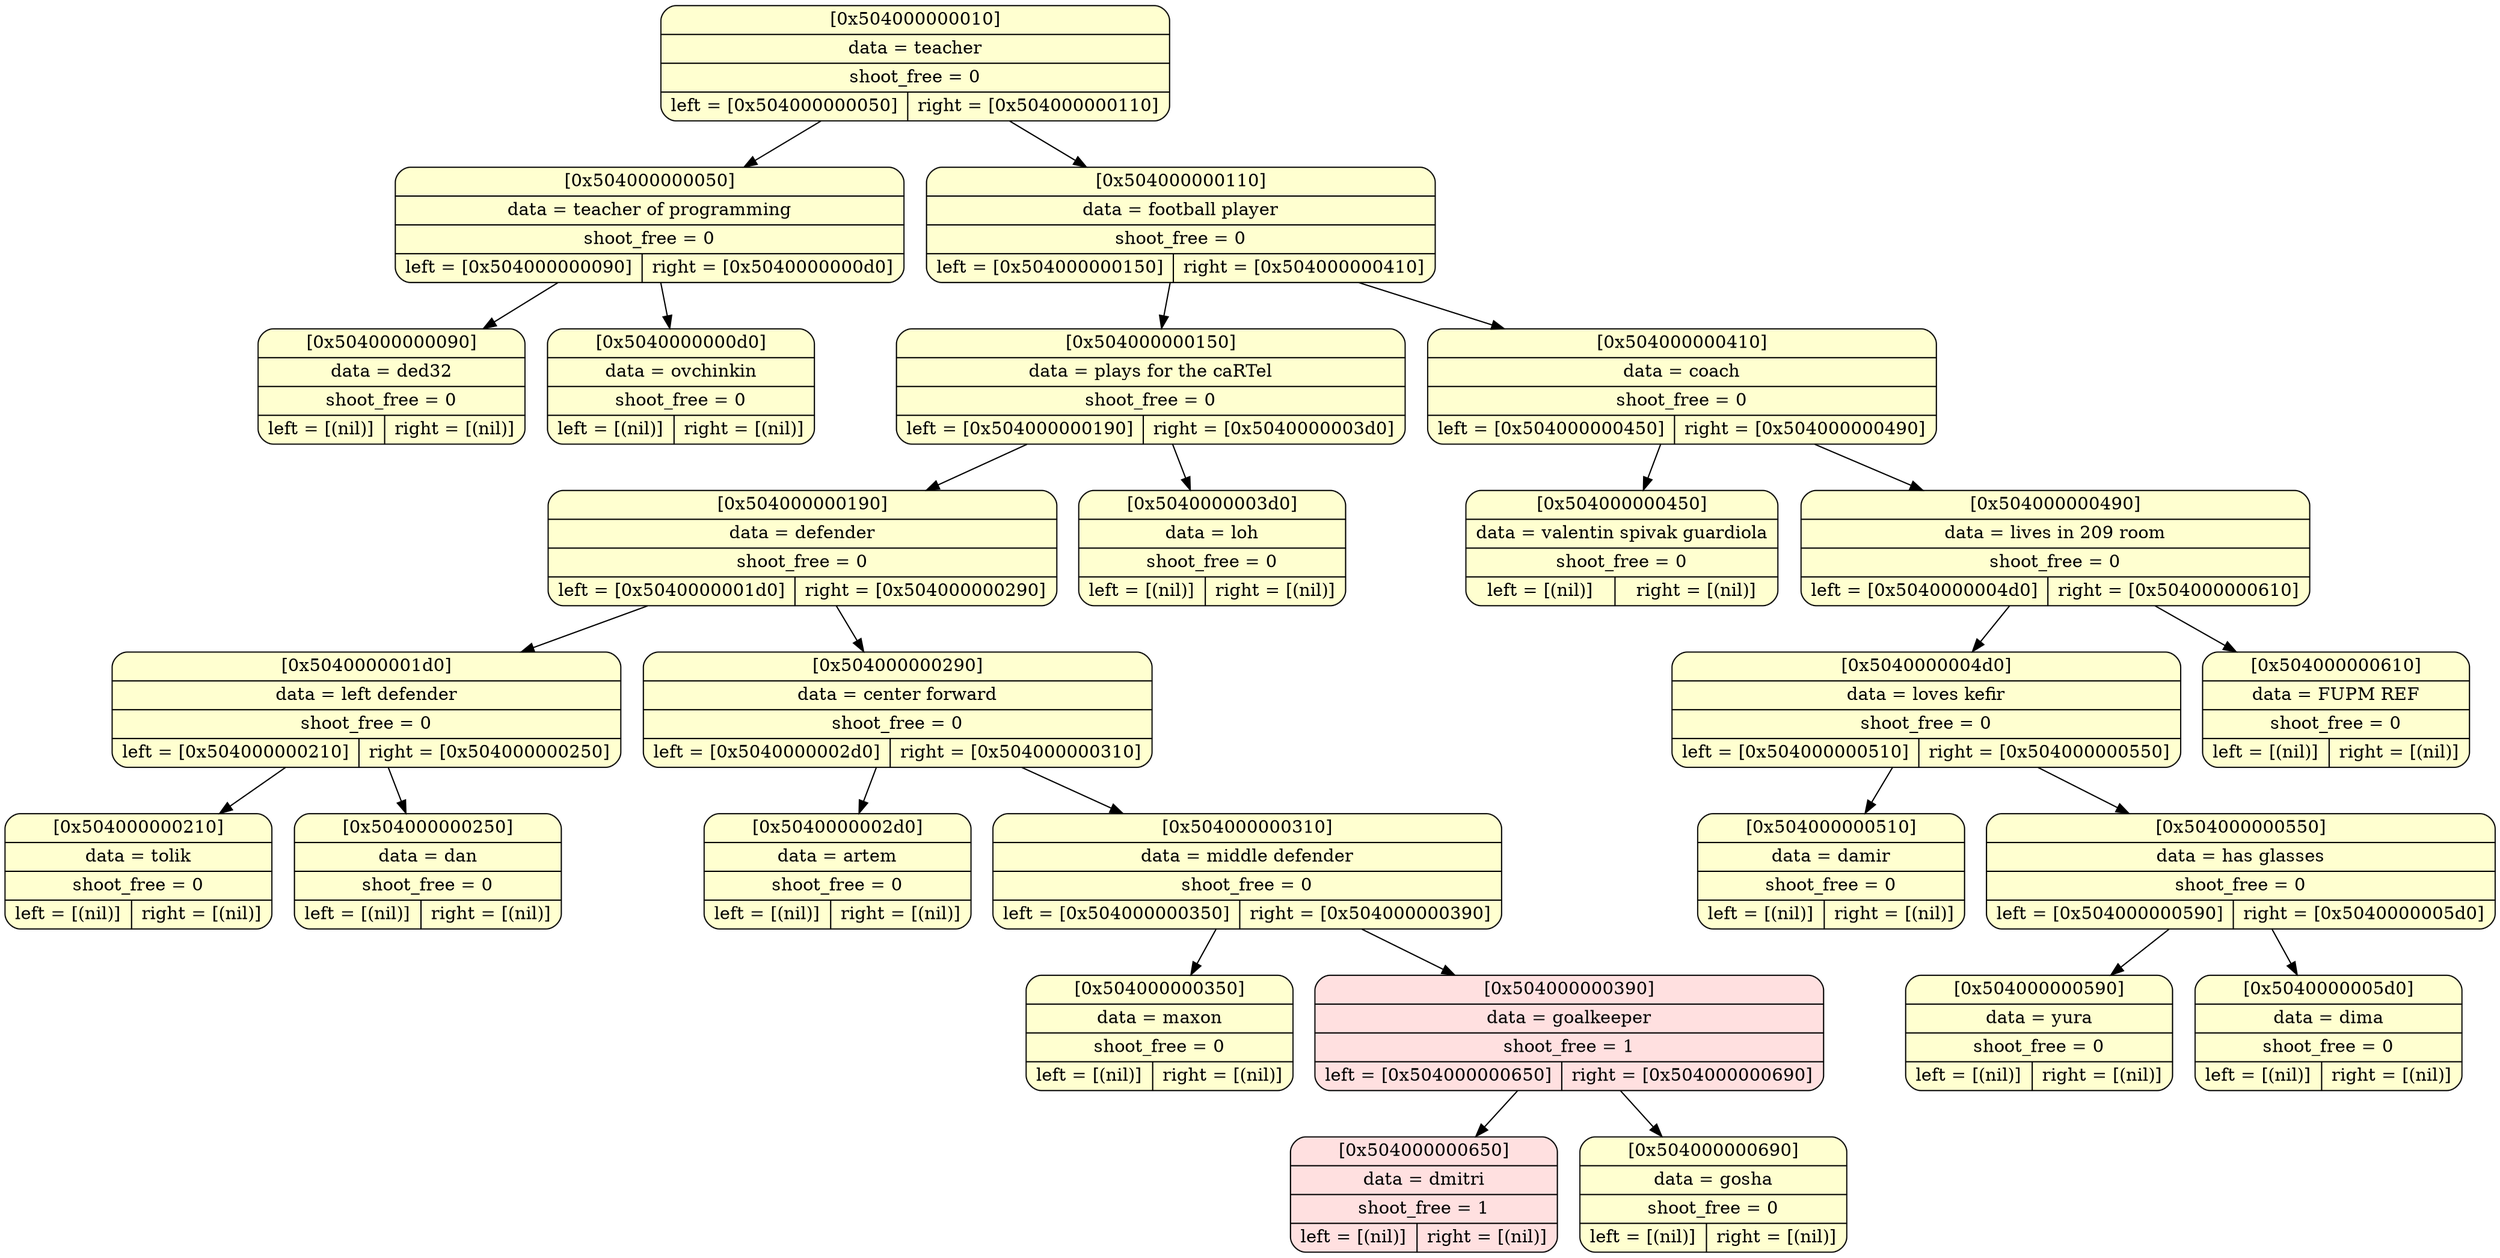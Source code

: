 digraph
{
bgcolor="transparent"
node0x504000000010 [shape=Mrecord; label = " { [0x504000000010] | data = teacher | shoot_free = 0 | { left = [0x504000000050] | right = [0x504000000110] } }"; style = filled; fillcolor = "#FFFFD0"];
node0x504000000010 -> node0x504000000050
;node0x504000000010 -> node0x504000000110
;node0x504000000050 [shape=Mrecord; label = " { [0x504000000050] | data = teacher of programming | shoot_free = 0 | { left = [0x504000000090] | right = [0x5040000000d0] } }"; style = filled; fillcolor = "#FFFFD0"];
node0x504000000050 -> node0x504000000090
;node0x504000000050 -> node0x5040000000d0
;node0x504000000090 [shape=Mrecord; label = " { [0x504000000090] | data = ded32 | shoot_free = 0 | { left = [(nil)] | right = [(nil)] } }"; style = filled; fillcolor = "#FFFFD0"];
node0x5040000000d0 [shape=Mrecord; label = " { [0x5040000000d0] | data = ovchinkin | shoot_free = 0 | { left = [(nil)] | right = [(nil)] } }"; style = filled; fillcolor = "#FFFFD0"];
node0x504000000110 [shape=Mrecord; label = " { [0x504000000110] | data = football player | shoot_free = 0 | { left = [0x504000000150] | right = [0x504000000410] } }"; style = filled; fillcolor = "#FFFFD0"];
node0x504000000110 -> node0x504000000150
;node0x504000000110 -> node0x504000000410
;node0x504000000150 [shape=Mrecord; label = " { [0x504000000150] | data = plays for the caRTel | shoot_free = 0 | { left = [0x504000000190] | right = [0x5040000003d0] } }"; style = filled; fillcolor = "#FFFFD0"];
node0x504000000150 -> node0x504000000190
;node0x504000000150 -> node0x5040000003d0
;node0x504000000190 [shape=Mrecord; label = " { [0x504000000190] | data = defender | shoot_free = 0 | { left = [0x5040000001d0] | right = [0x504000000290] } }"; style = filled; fillcolor = "#FFFFD0"];
node0x504000000190 -> node0x5040000001d0
;node0x504000000190 -> node0x504000000290
;node0x5040000001d0 [shape=Mrecord; label = " { [0x5040000001d0] | data = left defender | shoot_free = 0 | { left = [0x504000000210] | right = [0x504000000250] } }"; style = filled; fillcolor = "#FFFFD0"];
node0x5040000001d0 -> node0x504000000210
;node0x5040000001d0 -> node0x504000000250
;node0x504000000210 [shape=Mrecord; label = " { [0x504000000210] | data = tolik | shoot_free = 0 | { left = [(nil)] | right = [(nil)] } }"; style = filled; fillcolor = "#FFFFD0"];
node0x504000000250 [shape=Mrecord; label = " { [0x504000000250] | data = dan | shoot_free = 0 | { left = [(nil)] | right = [(nil)] } }"; style = filled; fillcolor = "#FFFFD0"];
node0x504000000290 [shape=Mrecord; label = " { [0x504000000290] | data = center forward | shoot_free = 0 | { left = [0x5040000002d0] | right = [0x504000000310] } }"; style = filled; fillcolor = "#FFFFD0"];
node0x504000000290 -> node0x5040000002d0
;node0x504000000290 -> node0x504000000310
;node0x5040000002d0 [shape=Mrecord; label = " { [0x5040000002d0] | data = artem | shoot_free = 0 | { left = [(nil)] | right = [(nil)] } }"; style = filled; fillcolor = "#FFFFD0"];
node0x504000000310 [shape=Mrecord; label = " { [0x504000000310] | data = middle defender | shoot_free = 0 | { left = [0x504000000350] | right = [0x504000000390] } }"; style = filled; fillcolor = "#FFFFD0"];
node0x504000000310 -> node0x504000000350
;node0x504000000310 -> node0x504000000390
;node0x504000000350 [shape=Mrecord; label = " { [0x504000000350] | data = maxon | shoot_free = 0 | { left = [(nil)] | right = [(nil)] } }"; style = filled; fillcolor = "#FFFFD0"];
node0x504000000390 [shape=Mrecord; label = " { [0x504000000390] | data = goalkeeper | shoot_free = 1 | { left = [0x504000000650] | right = [0x504000000690] } }"; style = filled; fillcolor = "#FFE0E0"];
node0x504000000390 -> node0x504000000650
;node0x504000000390 -> node0x504000000690
;node0x504000000650 [shape=Mrecord; label = " { [0x504000000650] | data = dmitri | shoot_free = 1 | { left = [(nil)] | right = [(nil)] } }"; style = filled; fillcolor = "#FFE0E0"];
node0x504000000690 [shape=Mrecord; label = " { [0x504000000690] | data = gosha | shoot_free = 0 | { left = [(nil)] | right = [(nil)] } }"; style = filled; fillcolor = "#FFFFD0"];
node0x5040000003d0 [shape=Mrecord; label = " { [0x5040000003d0] | data = loh | shoot_free = 0 | { left = [(nil)] | right = [(nil)] } }"; style = filled; fillcolor = "#FFFFD0"];
node0x504000000410 [shape=Mrecord; label = " { [0x504000000410] | data = coach | shoot_free = 0 | { left = [0x504000000450] | right = [0x504000000490] } }"; style = filled; fillcolor = "#FFFFD0"];
node0x504000000410 -> node0x504000000450
;node0x504000000410 -> node0x504000000490
;node0x504000000450 [shape=Mrecord; label = " { [0x504000000450] | data = valentin spivak guardiola | shoot_free = 0 | { left = [(nil)] | right = [(nil)] } }"; style = filled; fillcolor = "#FFFFD0"];
node0x504000000490 [shape=Mrecord; label = " { [0x504000000490] | data = lives in 209 room | shoot_free = 0 | { left = [0x5040000004d0] | right = [0x504000000610] } }"; style = filled; fillcolor = "#FFFFD0"];
node0x504000000490 -> node0x5040000004d0
;node0x504000000490 -> node0x504000000610
;node0x5040000004d0 [shape=Mrecord; label = " { [0x5040000004d0] | data = loves kefir | shoot_free = 0 | { left = [0x504000000510] | right = [0x504000000550] } }"; style = filled; fillcolor = "#FFFFD0"];
node0x5040000004d0 -> node0x504000000510
;node0x5040000004d0 -> node0x504000000550
;node0x504000000510 [shape=Mrecord; label = " { [0x504000000510] | data = damir | shoot_free = 0 | { left = [(nil)] | right = [(nil)] } }"; style = filled; fillcolor = "#FFFFD0"];
node0x504000000550 [shape=Mrecord; label = " { [0x504000000550] | data = has glasses | shoot_free = 0 | { left = [0x504000000590] | right = [0x5040000005d0] } }"; style = filled; fillcolor = "#FFFFD0"];
node0x504000000550 -> node0x504000000590
;node0x504000000550 -> node0x5040000005d0
;node0x504000000590 [shape=Mrecord; label = " { [0x504000000590] | data = yura | shoot_free = 0 | { left = [(nil)] | right = [(nil)] } }"; style = filled; fillcolor = "#FFFFD0"];
node0x5040000005d0 [shape=Mrecord; label = " { [0x5040000005d0] | data = dima | shoot_free = 0 | { left = [(nil)] | right = [(nil)] } }"; style = filled; fillcolor = "#FFFFD0"];
node0x504000000610 [shape=Mrecord; label = " { [0x504000000610] | data = FUPM REF | shoot_free = 0 | { left = [(nil)] | right = [(nil)] } }"; style = filled; fillcolor = "#FFFFD0"];

}
